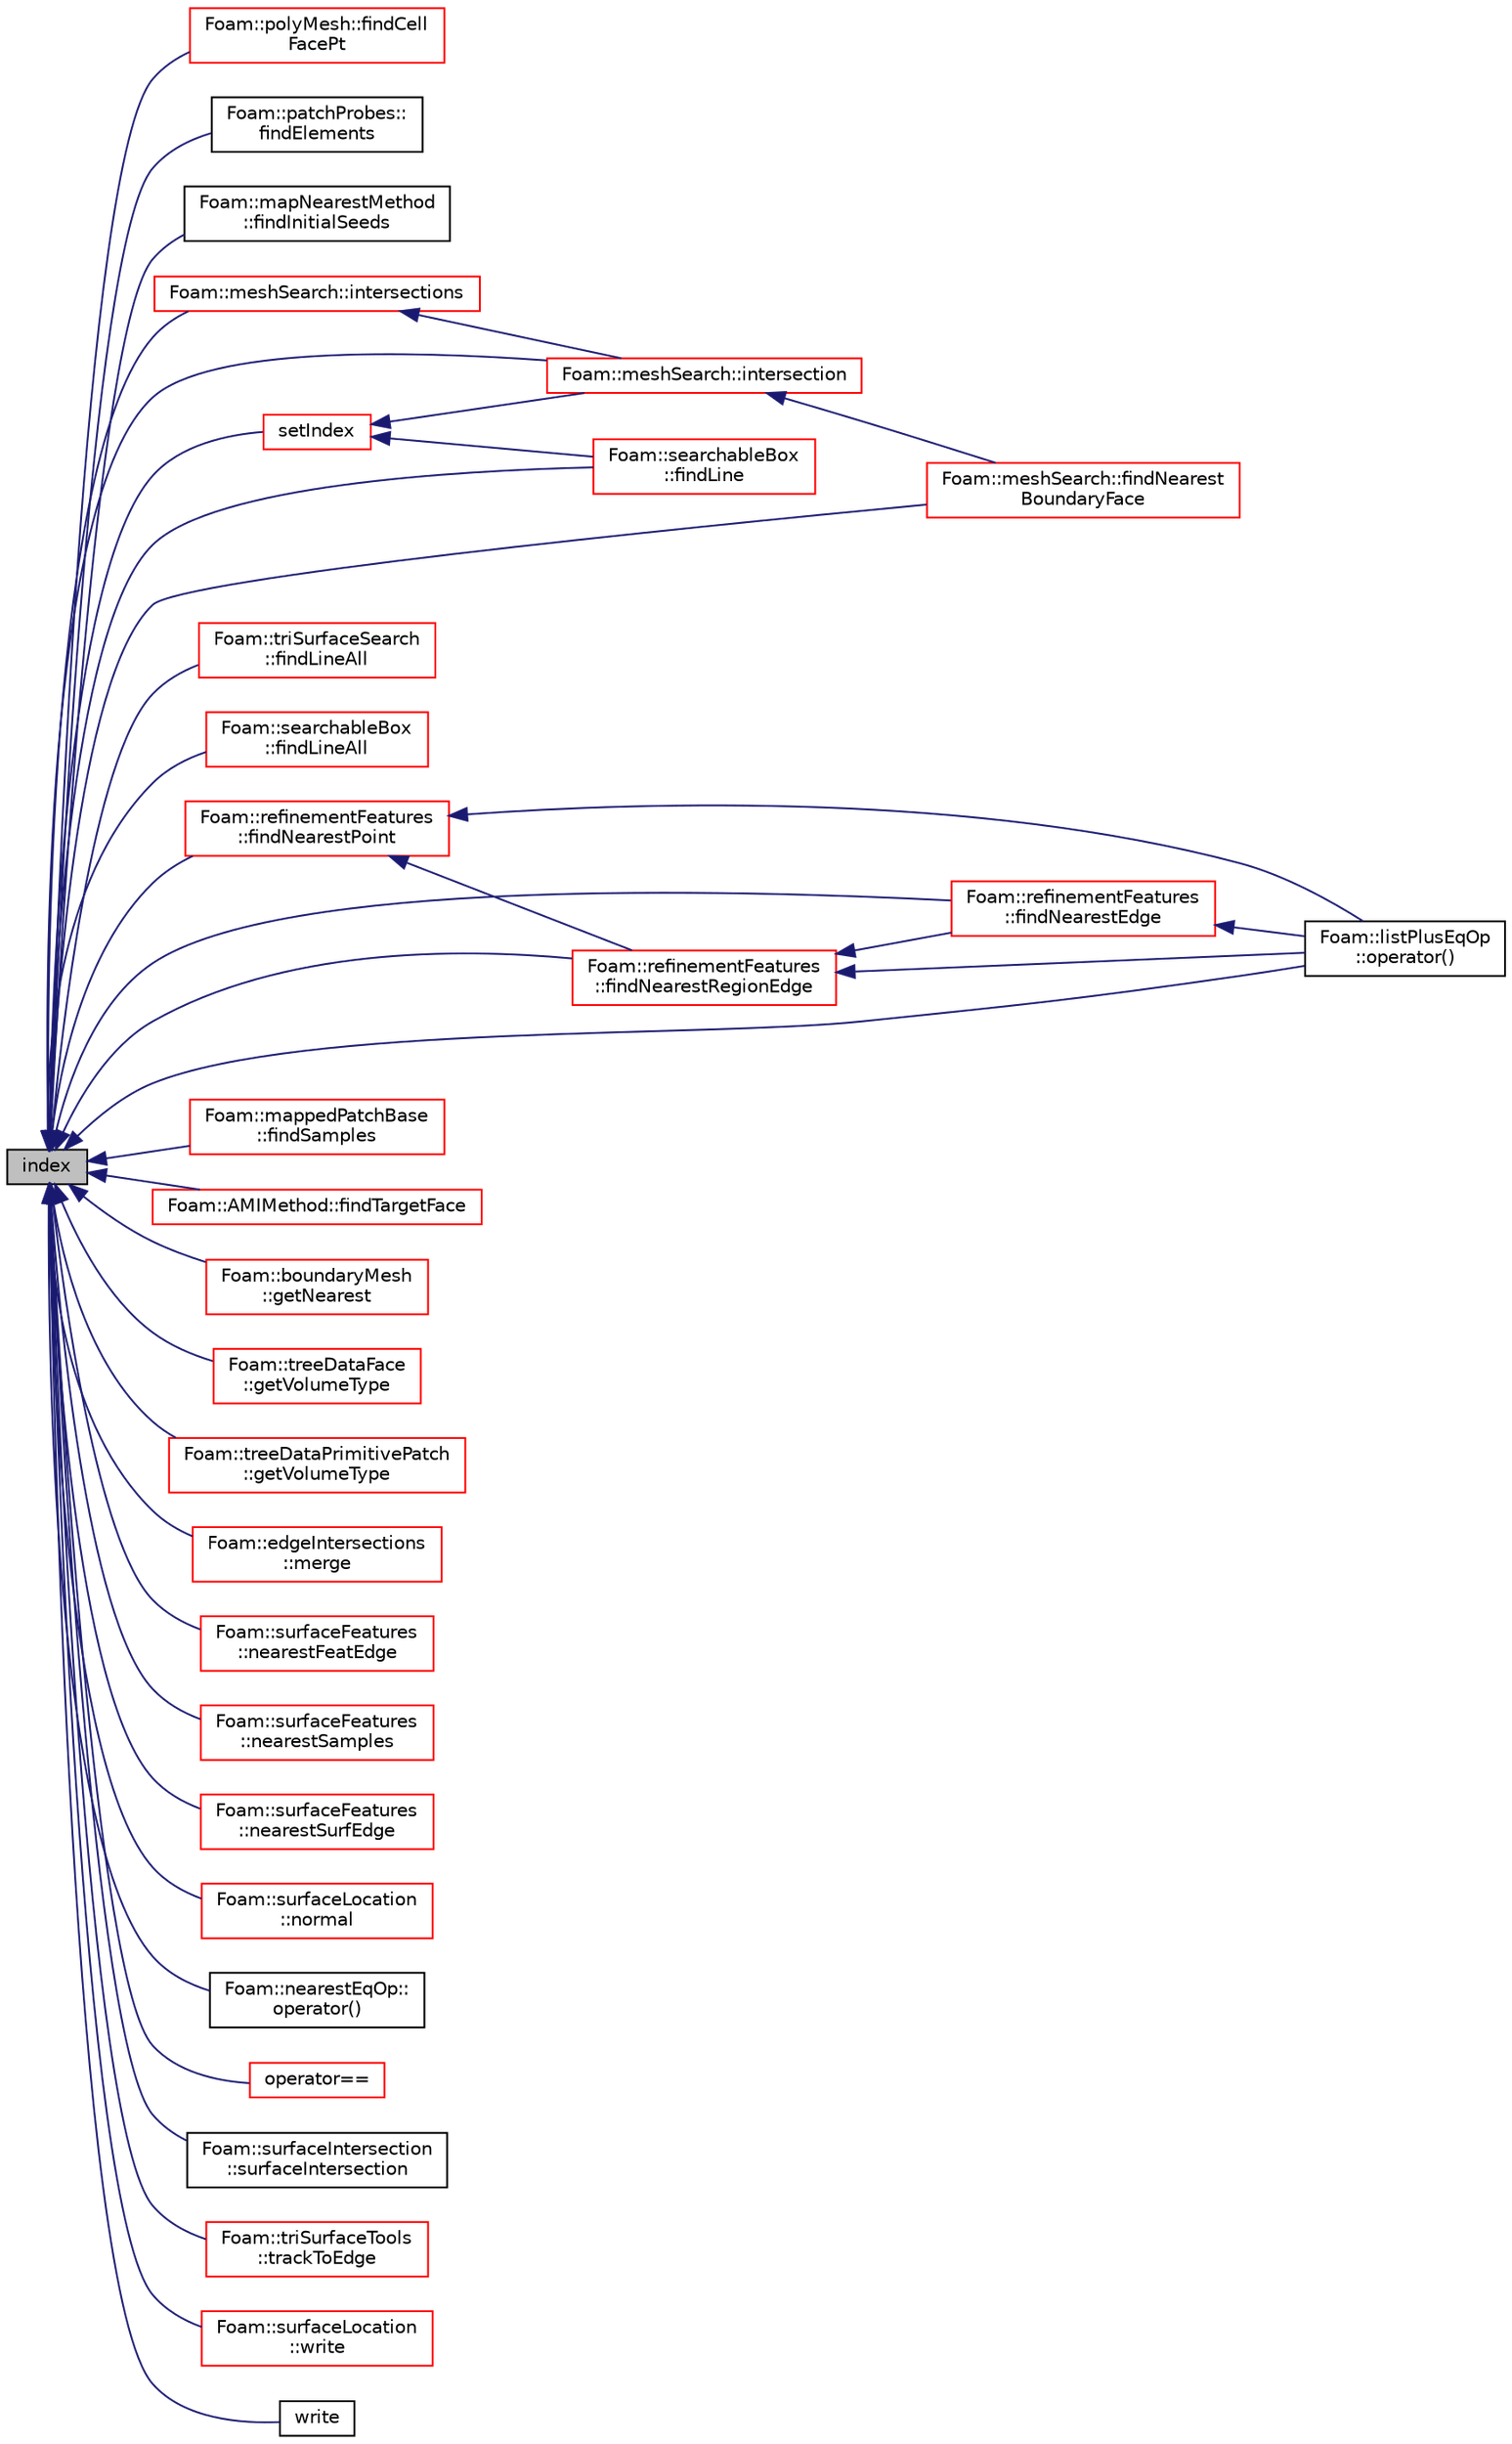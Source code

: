 digraph "index"
{
  bgcolor="transparent";
  edge [fontname="Helvetica",fontsize="10",labelfontname="Helvetica",labelfontsize="10"];
  node [fontname="Helvetica",fontsize="10",shape=record];
  rankdir="LR";
  Node1 [label="index",height=0.2,width=0.4,color="black", fillcolor="grey75", style="filled", fontcolor="black"];
  Node1 -> Node2 [dir="back",color="midnightblue",fontsize="10",style="solid",fontname="Helvetica"];
  Node2 [label="Foam::polyMesh::findCell\lFacePt",height=0.2,width=0.4,color="red",URL="$a01955.html#a7fc563a56fa5a04c0c5a4c32a9669608",tooltip="Find the cell, tetFacei and tetPti for point p. "];
  Node1 -> Node3 [dir="back",color="midnightblue",fontsize="10",style="solid",fontname="Helvetica"];
  Node3 [label="Foam::patchProbes::\lfindElements",height=0.2,width=0.4,color="black",URL="$a01849.html#a852f621399b6ee1f3467e69a1d5fe8b4",tooltip="Find elements containing patchProbes. "];
  Node1 -> Node4 [dir="back",color="midnightblue",fontsize="10",style="solid",fontname="Helvetica"];
  Node4 [label="Foam::mapNearestMethod\l::findInitialSeeds",height=0.2,width=0.4,color="black",URL="$a01440.html#a2be5fd18fd6867dbc7ad181ed496a9fb",tooltip="Find indices of overlapping cells in src and tgt meshes - returns. "];
  Node1 -> Node5 [dir="back",color="midnightblue",fontsize="10",style="solid",fontname="Helvetica"];
  Node5 [label="Foam::searchableBox\l::findLine",height=0.2,width=0.4,color="red",URL="$a02316.html#a371bc4a697ccf31618fdc0877fbef2d1",tooltip="Find nearest intersection of line between start and end. "];
  Node1 -> Node6 [dir="back",color="midnightblue",fontsize="10",style="solid",fontname="Helvetica"];
  Node6 [label="Foam::triSurfaceSearch\l::findLineAll",height=0.2,width=0.4,color="red",URL="$a02767.html#ae3174da13b793587320737d1ab97100f",tooltip="Calculate all intersections from start to end. "];
  Node1 -> Node7 [dir="back",color="midnightblue",fontsize="10",style="solid",fontname="Helvetica"];
  Node7 [label="Foam::searchableBox\l::findLineAll",height=0.2,width=0.4,color="red",URL="$a02316.html#a22df1d4ae0772ff535fd44a86742d198",tooltip="Get all intersections in order from start to end. "];
  Node1 -> Node8 [dir="back",color="midnightblue",fontsize="10",style="solid",fontname="Helvetica"];
  Node8 [label="Foam::meshSearch::findNearest\lBoundaryFace",height=0.2,width=0.4,color="red",URL="$a01504.html#ad28edd754a2ff6caec90415660e87114",tooltip="Find nearest boundary face. "];
  Node1 -> Node9 [dir="back",color="midnightblue",fontsize="10",style="solid",fontname="Helvetica"];
  Node9 [label="Foam::refinementFeatures\l::findNearestEdge",height=0.2,width=0.4,color="red",URL="$a02159.html#a54a38a30d12368aeb05534de2e216f3d",tooltip="Find nearest point on nearest feature edge. Sets: "];
  Node9 -> Node10 [dir="back",color="midnightblue",fontsize="10",style="solid",fontname="Helvetica"];
  Node10 [label="Foam::listPlusEqOp\l::operator()",height=0.2,width=0.4,color="black",URL="$a01394.html#ae4420a9fd791f5ab9ebad1a3150ba899"];
  Node1 -> Node11 [dir="back",color="midnightblue",fontsize="10",style="solid",fontname="Helvetica"];
  Node11 [label="Foam::refinementFeatures\l::findNearestPoint",height=0.2,width=0.4,color="red",URL="$a02159.html#af325395e896cf5a85e7d72a0c8c34735",tooltip="Find nearest feature point. Sets: "];
  Node11 -> Node12 [dir="back",color="midnightblue",fontsize="10",style="solid",fontname="Helvetica"];
  Node12 [label="Foam::refinementFeatures\l::findNearestRegionEdge",height=0.2,width=0.4,color="red",URL="$a02159.html#a3c1594dfe7daf51065b42d9a71f2305d",tooltip="Find nearest point on nearest region edge. Sets: "];
  Node12 -> Node9 [dir="back",color="midnightblue",fontsize="10",style="solid",fontname="Helvetica"];
  Node12 -> Node10 [dir="back",color="midnightblue",fontsize="10",style="solid",fontname="Helvetica"];
  Node11 -> Node10 [dir="back",color="midnightblue",fontsize="10",style="solid",fontname="Helvetica"];
  Node1 -> Node12 [dir="back",color="midnightblue",fontsize="10",style="solid",fontname="Helvetica"];
  Node1 -> Node13 [dir="back",color="midnightblue",fontsize="10",style="solid",fontname="Helvetica"];
  Node13 [label="Foam::mappedPatchBase\l::findSamples",height=0.2,width=0.4,color="red",URL="$a01450.html#af1dadf58aa8d06f7448d1859188f909d",tooltip="Find cells/faces containing samples. "];
  Node1 -> Node14 [dir="back",color="midnightblue",fontsize="10",style="solid",fontname="Helvetica"];
  Node14 [label="Foam::AMIMethod::findTargetFace",height=0.2,width=0.4,color="red",URL="$a00048.html#a9027f4dc512aeaddb9ea5d1884e4a229",tooltip="Find face on target patch that overlaps source face. "];
  Node1 -> Node15 [dir="back",color="midnightblue",fontsize="10",style="solid",fontname="Helvetica"];
  Node15 [label="Foam::boundaryMesh\l::getNearest",height=0.2,width=0.4,color="red",URL="$a00150.html#afc0c1d142df9fc42e5efffdf1f144d3a",tooltip="Get bMesh index of nearest face for every boundary face in. "];
  Node1 -> Node16 [dir="back",color="midnightblue",fontsize="10",style="solid",fontname="Helvetica"];
  Node16 [label="Foam::treeDataFace\l::getVolumeType",height=0.2,width=0.4,color="red",URL="$a02749.html#a5221237edf9a875b73dbd139d43292d7",tooltip="Get type (inside,outside,mixed,unknown) of point w.r.t. surface. "];
  Node1 -> Node17 [dir="back",color="midnightblue",fontsize="10",style="solid",fontname="Helvetica"];
  Node17 [label="Foam::treeDataPrimitivePatch\l::getVolumeType",height=0.2,width=0.4,color="red",URL="$a02751.html#a2c2ac0b25a5f619c6c6753c4b705c5b3",tooltip="Get type (inside,outside,mixed,unknown) of point w.r.t. surface. "];
  Node1 -> Node18 [dir="back",color="midnightblue",fontsize="10",style="solid",fontname="Helvetica"];
  Node18 [label="Foam::meshSearch::intersection",height=0.2,width=0.4,color="red",URL="$a01504.html#a2631aca19330f06a6f56e58f5095abe0",tooltip="Find first intersection of boundary in segment [pStart, pEnd]. "];
  Node18 -> Node8 [dir="back",color="midnightblue",fontsize="10",style="solid",fontname="Helvetica"];
  Node1 -> Node19 [dir="back",color="midnightblue",fontsize="10",style="solid",fontname="Helvetica"];
  Node19 [label="Foam::meshSearch::intersections",height=0.2,width=0.4,color="red",URL="$a01504.html#ac8bf48d32d0edf70564b549a79c0deac",tooltip="Find all intersections of boundary within segment pStart .. pEnd. "];
  Node19 -> Node18 [dir="back",color="midnightblue",fontsize="10",style="solid",fontname="Helvetica"];
  Node1 -> Node20 [dir="back",color="midnightblue",fontsize="10",style="solid",fontname="Helvetica"];
  Node20 [label="Foam::edgeIntersections\l::merge",height=0.2,width=0.4,color="red",URL="$a00624.html#a987539e16097f548da5dde54bbc38a40",tooltip="Merge (or override) edge intersection for a subset. "];
  Node1 -> Node21 [dir="back",color="midnightblue",fontsize="10",style="solid",fontname="Helvetica"];
  Node21 [label="Foam::surfaceFeatures\l::nearestFeatEdge",height=0.2,width=0.4,color="red",URL="$a02551.html#a1886e792c1c3df0142ae87adadbd7aef",tooltip="Find nearest feature edge to each surface edge. Uses the. "];
  Node1 -> Node22 [dir="back",color="midnightblue",fontsize="10",style="solid",fontname="Helvetica"];
  Node22 [label="Foam::surfaceFeatures\l::nearestSamples",height=0.2,width=0.4,color="red",URL="$a02551.html#a05b6a62c91ca3d68db42ba635ff1f307",tooltip="Find nearest sample for selected surface points. "];
  Node1 -> Node23 [dir="back",color="midnightblue",fontsize="10",style="solid",fontname="Helvetica"];
  Node23 [label="Foam::surfaceFeatures\l::nearestSurfEdge",height=0.2,width=0.4,color="red",URL="$a02551.html#ac9d88c671fbfe12e0526038fb054c11d",tooltip="Find nearest surface edge (out of selectedEdges) for. "];
  Node1 -> Node24 [dir="back",color="midnightblue",fontsize="10",style="solid",fontname="Helvetica"];
  Node24 [label="Foam::surfaceLocation\l::normal",height=0.2,width=0.4,color="red",URL="$a02560.html#aa7761d7d21a6d33ed79afe76ec90051c",tooltip="Normal. Approximate for points. "];
  Node1 -> Node10 [dir="back",color="midnightblue",fontsize="10",style="solid",fontname="Helvetica"];
  Node1 -> Node25 [dir="back",color="midnightblue",fontsize="10",style="solid",fontname="Helvetica"];
  Node25 [label="Foam::nearestEqOp::\loperator()",height=0.2,width=0.4,color="black",URL="$a01609.html#aca31c134b06f127a240af78f11932306"];
  Node1 -> Node26 [dir="back",color="midnightblue",fontsize="10",style="solid",fontname="Helvetica"];
  Node26 [label="operator==",height=0.2,width=0.4,color="red",URL="$a01923.html#aef9ed56f17abfe0ef48bcba7eb52f8bc"];
  Node1 -> Node27 [dir="back",color="midnightblue",fontsize="10",style="solid",fontname="Helvetica"];
  Node27 [label="setIndex",height=0.2,width=0.4,color="red",URL="$a01923.html#af1194cc388e0880f1a5d4b21528bbff1"];
  Node27 -> Node18 [dir="back",color="midnightblue",fontsize="10",style="solid",fontname="Helvetica"];
  Node27 -> Node5 [dir="back",color="midnightblue",fontsize="10",style="solid",fontname="Helvetica"];
  Node1 -> Node28 [dir="back",color="midnightblue",fontsize="10",style="solid",fontname="Helvetica"];
  Node28 [label="Foam::surfaceIntersection\l::surfaceIntersection",height=0.2,width=0.4,color="black",URL="$a02559.html#a18e6a04334661f9c57af4d5b5b702b68",tooltip="Construct from precalculated intersection information. "];
  Node1 -> Node29 [dir="back",color="midnightblue",fontsize="10",style="solid",fontname="Helvetica"];
  Node29 [label="Foam::triSurfaceTools\l::trackToEdge",height=0.2,width=0.4,color="red",URL="$a02768.html#a6d8fd04b37cd0ac3c45134c26f9ba40c",tooltip="Track on surface to get closer to point. "];
  Node1 -> Node30 [dir="back",color="midnightblue",fontsize="10",style="solid",fontname="Helvetica"];
  Node30 [label="Foam::surfaceLocation\l::write",height=0.2,width=0.4,color="red",URL="$a02560.html#ac46794559b7ceed2ee99203d84784f86",tooltip="Write info to os. "];
  Node1 -> Node31 [dir="back",color="midnightblue",fontsize="10",style="solid",fontname="Helvetica"];
  Node31 [label="write",height=0.2,width=0.4,color="black",URL="$a01923.html#abc3cd62ff33f4830f9e4cfceed468856"];
}
